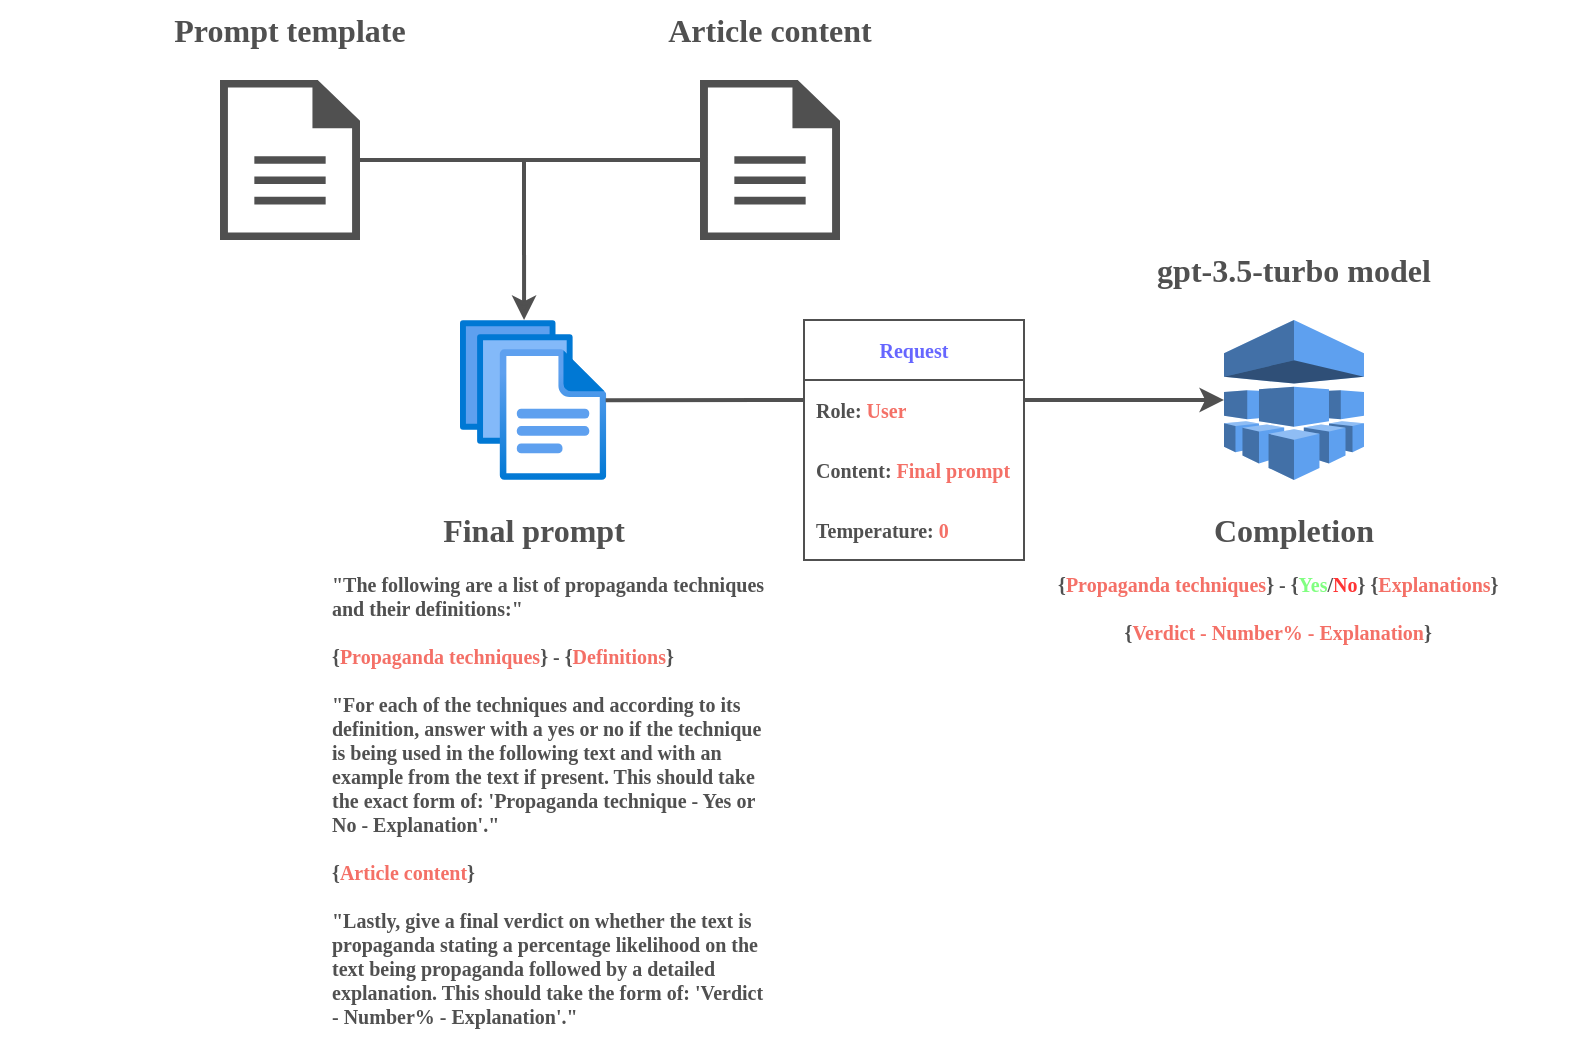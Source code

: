 <mxfile version="21.0.10" type="device"><diagram name="Page-1" id="bfe91b75-5d2c-26a0-9c1d-138518896778"><mxGraphModel dx="1430" dy="768" grid="0" gridSize="10" guides="1" tooltips="1" connect="1" arrows="1" fold="1" page="1" pageScale="1" pageWidth="1100" pageHeight="850" background="none" math="0" shadow="0"><root><mxCell id="0"/><mxCell id="1" parent="0"/><mxCell id="9LWUxrAZG0TPvQHxsbX4-1" value="" style="image;aspect=fixed;html=1;points=[];align=center;fontSize=12;image=img/lib/azure2/general/Files.svg;" parent="1" vertex="1"><mxGeometry x="348" y="200" width="73.14" height="80" as="geometry"/></mxCell><mxCell id="9LWUxrAZG0TPvQHxsbX4-2" value="" style="sketch=0;pointerEvents=1;shadow=0;dashed=0;html=1;strokeColor=none;fillColor=#505050;labelPosition=center;verticalLabelPosition=bottom;verticalAlign=middle;outlineConnect=0;align=center;shape=mxgraph.office.concepts.document;" parent="1" vertex="1"><mxGeometry x="228" y="80" width="70" height="80" as="geometry"/></mxCell><mxCell id="9LWUxrAZG0TPvQHxsbX4-3" value="Prompt template&lt;br&gt;" style="text;strokeColor=none;align=center;fillColor=none;verticalAlign=middle;whiteSpace=wrap;rounded=0;fontSize=16;fontStyle=1;fontFamily=Consolas;fontSource=https%3A%2F%2Ffonts.googleapis.com%2Fcss%3Ffamily%3DConsolas;html=1;fontColor=#505050;" parent="1" vertex="1"><mxGeometry x="118" y="40" width="290" height="30" as="geometry"/></mxCell><mxCell id="9LWUxrAZG0TPvQHxsbX4-9" value="" style="sketch=0;pointerEvents=1;shadow=0;dashed=0;html=1;strokeColor=none;fillColor=#505050;labelPosition=center;verticalLabelPosition=bottom;verticalAlign=middle;outlineConnect=0;align=center;shape=mxgraph.office.concepts.document;" parent="1" vertex="1"><mxGeometry x="468" y="80" width="70" height="80" as="geometry"/></mxCell><mxCell id="9LWUxrAZG0TPvQHxsbX4-10" value="Article content" style="text;strokeColor=none;align=center;fillColor=none;verticalAlign=middle;whiteSpace=wrap;rounded=0;fontSize=16;fontStyle=1;fontFamily=Consolas;fontSource=https%3A%2F%2Ffonts.googleapis.com%2Fcss%3Ffamily%3DConsolas;html=1;fontColor=#505050;" parent="1" vertex="1"><mxGeometry x="358" y="40" width="290" height="30" as="geometry"/></mxCell><mxCell id="9LWUxrAZG0TPvQHxsbX4-12" value="" style="endArrow=none;html=1;rounded=1;strokeWidth=2;strokeColor=#505050;" parent="1" source="9LWUxrAZG0TPvQHxsbX4-2" target="9LWUxrAZG0TPvQHxsbX4-9" edge="1"><mxGeometry width="50" height="50" relative="1" as="geometry"><mxPoint x="298" y="130" as="sourcePoint"/><mxPoint x="348" y="80" as="targetPoint"/></mxGeometry></mxCell><mxCell id="9LWUxrAZG0TPvQHxsbX4-14" value="&lt;p style=&quot;line-height: 100%; font-size: 10px;&quot;&gt;&lt;/p&gt;&lt;div style=&quot;font-size: 10px;&quot;&gt;&lt;font style=&quot;font-size: 10px;&quot;&gt;&quot;The following are a list of propaganda techniques and their definitions:&quot;&lt;/font&gt;&lt;/div&gt;&lt;div style=&quot;font-size: 10px;&quot;&gt;&lt;font style=&quot;font-size: 10px;&quot;&gt;&lt;br style=&quot;font-size: 10px;&quot;&gt;&lt;/font&gt;&lt;/div&gt;&lt;div style=&quot;font-size: 10px;&quot;&gt;&lt;font style=&quot;font-size: 10px;&quot;&gt;{&lt;font color=&quot;#f47067&quot;&gt;Propaganda techniques&lt;/font&gt;&lt;font style=&quot;font-size: 10px;&quot;&gt;} - {&lt;font color=&quot;#f47067&quot;&gt;Definitions&lt;/font&gt;}&lt;br style=&quot;font-size: 10px;&quot;&gt;&lt;/font&gt;&lt;/font&gt;&lt;/div&gt;&lt;div style=&quot;font-size: 10px;&quot;&gt;&lt;font style=&quot;font-size: 10px;&quot;&gt;&lt;br style=&quot;font-size: 10px;&quot;&gt;&lt;/font&gt;&lt;/div&gt;&lt;div style=&quot;font-size: 10px;&quot;&gt;&lt;font style=&quot;font-size: 10px;&quot;&gt;&quot;For each of the techniques and according to its definition, answer with a yes or no if the technique is being used in the following text and with an example from the text if present. This should take the exact form of: 'Propaganda technique - Yes or No - Explanation'.&quot;&lt;br style=&quot;font-size: 10px;&quot;&gt;&lt;/font&gt;&lt;/div&gt;&lt;div style=&quot;font-size: 10px;&quot;&gt;&lt;font style=&quot;font-size: 10px;&quot;&gt;&lt;br style=&quot;font-size: 10px;&quot;&gt;&lt;/font&gt;&lt;/div&gt;&lt;div style=&quot;font-size: 10px;&quot;&gt;&lt;font style=&quot;font-size: 10px;&quot;&gt;{&lt;font color=&quot;#f47067&quot;&gt;Article content&lt;/font&gt;}&lt;/font&gt;&lt;/div&gt;&lt;div style=&quot;font-size: 10px;&quot;&gt;&lt;font style=&quot;font-size: 10px;&quot;&gt;&lt;br style=&quot;font-size: 10px;&quot;&gt;&lt;/font&gt;&lt;/div&gt;&lt;div style=&quot;font-size: 10px;&quot;&gt;&lt;font style=&quot;font-size: 10px;&quot;&gt;&quot;Lastly, give a final verdict on whether the text is propaganda stating a percentage likelihood on the text being propaganda followed by a detailed explanation. This should take the form of: 'Verdict - Number% - Explanation'.&quot;&lt;br style=&quot;font-size: 10px;&quot;&gt;&lt;/font&gt;&lt;/div&gt;&lt;p style=&quot;font-size: 10px;&quot;&gt;&lt;/p&gt;" style="text;strokeColor=none;align=left;fillColor=none;verticalAlign=top;whiteSpace=wrap;rounded=0;fontSize=10;fontStyle=1;fontFamily=Consolas;fontSource=https%3A%2F%2Ffonts.googleapis.com%2Fcss%3Ffamily%3DConsolas;html=1;fontColor=#505050;" parent="1" vertex="1"><mxGeometry x="281.57" y="310" width="220" height="121" as="geometry"/></mxCell><mxCell id="9LWUxrAZG0TPvQHxsbX4-15" value="&lt;div&gt;Final prompt&lt;/div&gt;" style="text;strokeColor=none;align=center;fillColor=none;verticalAlign=middle;whiteSpace=wrap;rounded=0;fontSize=16;fontStyle=1;fontFamily=Consolas;fontSource=https%3A%2F%2Ffonts.googleapis.com%2Fcss%3Ffamily%3DConsolas;html=1;fontColor=#505050;" parent="1" vertex="1"><mxGeometry x="239.57" y="290" width="290" height="30" as="geometry"/></mxCell><mxCell id="9LWUxrAZG0TPvQHxsbX4-16" value="" style="outlineConnect=0;dashed=0;verticalLabelPosition=bottom;verticalAlign=top;align=center;html=1;shape=mxgraph.aws3.machine_learning;fillColor=#5ea0ef;gradientColor=none;" parent="1" vertex="1"><mxGeometry x="730" y="200" width="70" height="80" as="geometry"/></mxCell><mxCell id="9LWUxrAZG0TPvQHxsbX4-18" value="" style="endArrow=classic;html=1;rounded=0;entryX=0.438;entryY=0;entryDx=0;entryDy=0;entryPerimeter=0;strokeWidth=2;strokeColor=#505050;" parent="1" target="9LWUxrAZG0TPvQHxsbX4-1" edge="1"><mxGeometry width="50" height="50" relative="1" as="geometry"><mxPoint x="380" y="120" as="sourcePoint"/><mxPoint x="560" y="220" as="targetPoint"/></mxGeometry></mxCell><mxCell id="9LWUxrAZG0TPvQHxsbX4-20" value="gpt-3.5-turbo model" style="text;strokeColor=none;align=center;fillColor=none;verticalAlign=middle;whiteSpace=wrap;rounded=0;fontSize=16;fontStyle=1;fontFamily=Consolas;fontSource=https%3A%2F%2Ffonts.googleapis.com%2Fcss%3Ffamily%3DConsolas;html=1;fontColor=#505050;" parent="1" vertex="1"><mxGeometry x="620" y="160" width="290" height="30" as="geometry"/></mxCell><mxCell id="9LWUxrAZG0TPvQHxsbX4-21" value="&lt;p style=&quot;line-height: 100%; font-size: 10px;&quot;&gt;&lt;/p&gt;&lt;font style=&quot;font-size: 10px;&quot;&gt;{&lt;font color=&quot;#f47067&quot;&gt;Propaganda techniques&lt;/font&gt;&lt;font style=&quot;font-size: 10px;&quot;&gt;} - {&lt;font color=&quot;#80ff80&quot;&gt;Yes&lt;/font&gt;/&lt;font color=&quot;#ff3333&quot;&gt;No&lt;/font&gt;} {&lt;font color=&quot;#f47067&quot;&gt;Explanations&lt;/font&gt;}&lt;br style=&quot;font-size: 10px;&quot;&gt;&lt;/font&gt;&lt;/font&gt;&lt;div style=&quot;font-size: 10px;&quot;&gt;&lt;font style=&quot;font-size: 10px;&quot;&gt;&lt;br&gt;&lt;/font&gt;&lt;/div&gt;&lt;div style=&quot;font-size: 10px;&quot; align=&quot;center&quot;&gt;&lt;font style=&quot;font-size: 10px;&quot;&gt;{&lt;font color=&quot;#f47067&quot;&gt;Verdict - Number% - Explanation&lt;/font&gt;}&lt;br style=&quot;font-size: 10px;&quot;&gt;&lt;/font&gt;&lt;/div&gt;&lt;p style=&quot;font-size: 10px;&quot;&gt;&lt;/p&gt;" style="text;strokeColor=none;align=left;fillColor=none;verticalAlign=top;whiteSpace=wrap;rounded=0;fontSize=10;fontStyle=1;fontFamily=Consolas;fontSource=https%3A%2F%2Ffonts.googleapis.com%2Fcss%3Ffamily%3DConsolas;html=1;fontColor=#505050;" parent="1" vertex="1"><mxGeometry x="644.57" y="310" width="252.43" height="121" as="geometry"/></mxCell><mxCell id="9LWUxrAZG0TPvQHxsbX4-22" value="Completion" style="text;strokeColor=none;align=center;fillColor=none;verticalAlign=middle;whiteSpace=wrap;rounded=0;fontSize=16;fontStyle=1;fontFamily=Consolas;fontSource=https%3A%2F%2Ffonts.googleapis.com%2Fcss%3Ffamily%3DConsolas;html=1;fontColor=#505050;" parent="1" vertex="1"><mxGeometry x="619.57" y="290" width="290" height="30" as="geometry"/></mxCell><mxCell id="9LWUxrAZG0TPvQHxsbX4-24" value="&lt;font face=&quot;Consolas&quot; color=&quot;#6666ff&quot;&gt;&lt;b&gt;Request&lt;/b&gt;&lt;/font&gt;" style="swimlane;fontStyle=0;childLayout=stackLayout;horizontal=1;startSize=30;horizontalStack=0;resizeParent=1;resizeParentMax=0;resizeLast=0;collapsible=1;marginBottom=0;whiteSpace=wrap;html=1;fontSize=10;fontColor=#505050;strokeColor=#505050;" parent="1" vertex="1"><mxGeometry x="520" y="200" width="110" height="120" as="geometry"><mxRectangle x="524.57" y="270" width="60" height="30" as="alternateBounds"/></mxGeometry></mxCell><mxCell id="9LWUxrAZG0TPvQHxsbX4-25" value="Role: &lt;font color=&quot;#f47067&quot;&gt;User&lt;/font&gt;" style="text;strokeColor=none;fillColor=none;align=left;verticalAlign=middle;spacingLeft=4;spacingRight=4;overflow=hidden;points=[[0,0.5],[1,0.5]];portConstraint=eastwest;rotatable=0;whiteSpace=wrap;html=1;fontSize=10;fontFamily=Consolas;fontSource=https%3A%2F%2Ffonts.googleapis.com%2Fcss%3Ffamily%3DConsolas;fontStyle=1;fontColor=#505050;" parent="9LWUxrAZG0TPvQHxsbX4-24" vertex="1"><mxGeometry y="30" width="110" height="30" as="geometry"/></mxCell><mxCell id="9LWUxrAZG0TPvQHxsbX4-26" value="Content: &lt;font color=&quot;#f47067&quot;&gt;Final prompt&lt;/font&gt;" style="text;strokeColor=none;fillColor=none;align=left;verticalAlign=middle;spacingLeft=4;spacingRight=4;overflow=hidden;points=[[0,0.5],[1,0.5]];portConstraint=eastwest;rotatable=0;whiteSpace=wrap;html=1;fontSize=10;fontFamily=Consolas;fontSource=https%3A%2F%2Ffonts.googleapis.com%2Fcss%3Ffamily%3DConsolas;fontStyle=1;fontColor=#505050;" parent="9LWUxrAZG0TPvQHxsbX4-24" vertex="1"><mxGeometry y="60" width="110" height="30" as="geometry"/></mxCell><mxCell id="9LWUxrAZG0TPvQHxsbX4-27" value="Temperature: &lt;font color=&quot;#f47067&quot;&gt;0&lt;/font&gt;&amp;nbsp; " style="text;strokeColor=none;fillColor=none;align=left;verticalAlign=middle;spacingLeft=4;spacingRight=4;overflow=hidden;points=[[0,0.5],[1,0.5]];portConstraint=eastwest;rotatable=0;whiteSpace=wrap;html=1;fontSize=10;fontFamily=Consolas;fontSource=https%3A%2F%2Ffonts.googleapis.com%2Fcss%3Ffamily%3DConsolas;fontStyle=1;fontColor=#505050;" parent="9LWUxrAZG0TPvQHxsbX4-24" vertex="1"><mxGeometry y="90" width="110" height="30" as="geometry"/></mxCell><mxCell id="9LWUxrAZG0TPvQHxsbX4-30" value="" style="endArrow=classic;html=1;rounded=0;strokeWidth=2;strokeColor=#505050;exitX=1;exitY=0.333;exitDx=0;exitDy=0;exitPerimeter=0;" parent="1" source="9LWUxrAZG0TPvQHxsbX4-25" target="9LWUxrAZG0TPvQHxsbX4-16" edge="1"><mxGeometry width="50" height="50" relative="1" as="geometry"><mxPoint x="640" y="240" as="sourcePoint"/><mxPoint x="929" y="240.5" as="targetPoint"/><Array as="points"/></mxGeometry></mxCell><mxCell id="9LWUxrAZG0TPvQHxsbX4-32" value="" style="endArrow=none;html=1;rounded=1;strokeWidth=2;strokeColor=#505050;exitX=0.996;exitY=0.502;exitDx=0;exitDy=0;exitPerimeter=0;" parent="1" source="9LWUxrAZG0TPvQHxsbX4-1" edge="1"><mxGeometry width="50" height="50" relative="1" as="geometry"><mxPoint x="420" y="240" as="sourcePoint"/><mxPoint x="520" y="240" as="targetPoint"/></mxGeometry></mxCell></root></mxGraphModel></diagram></mxfile>